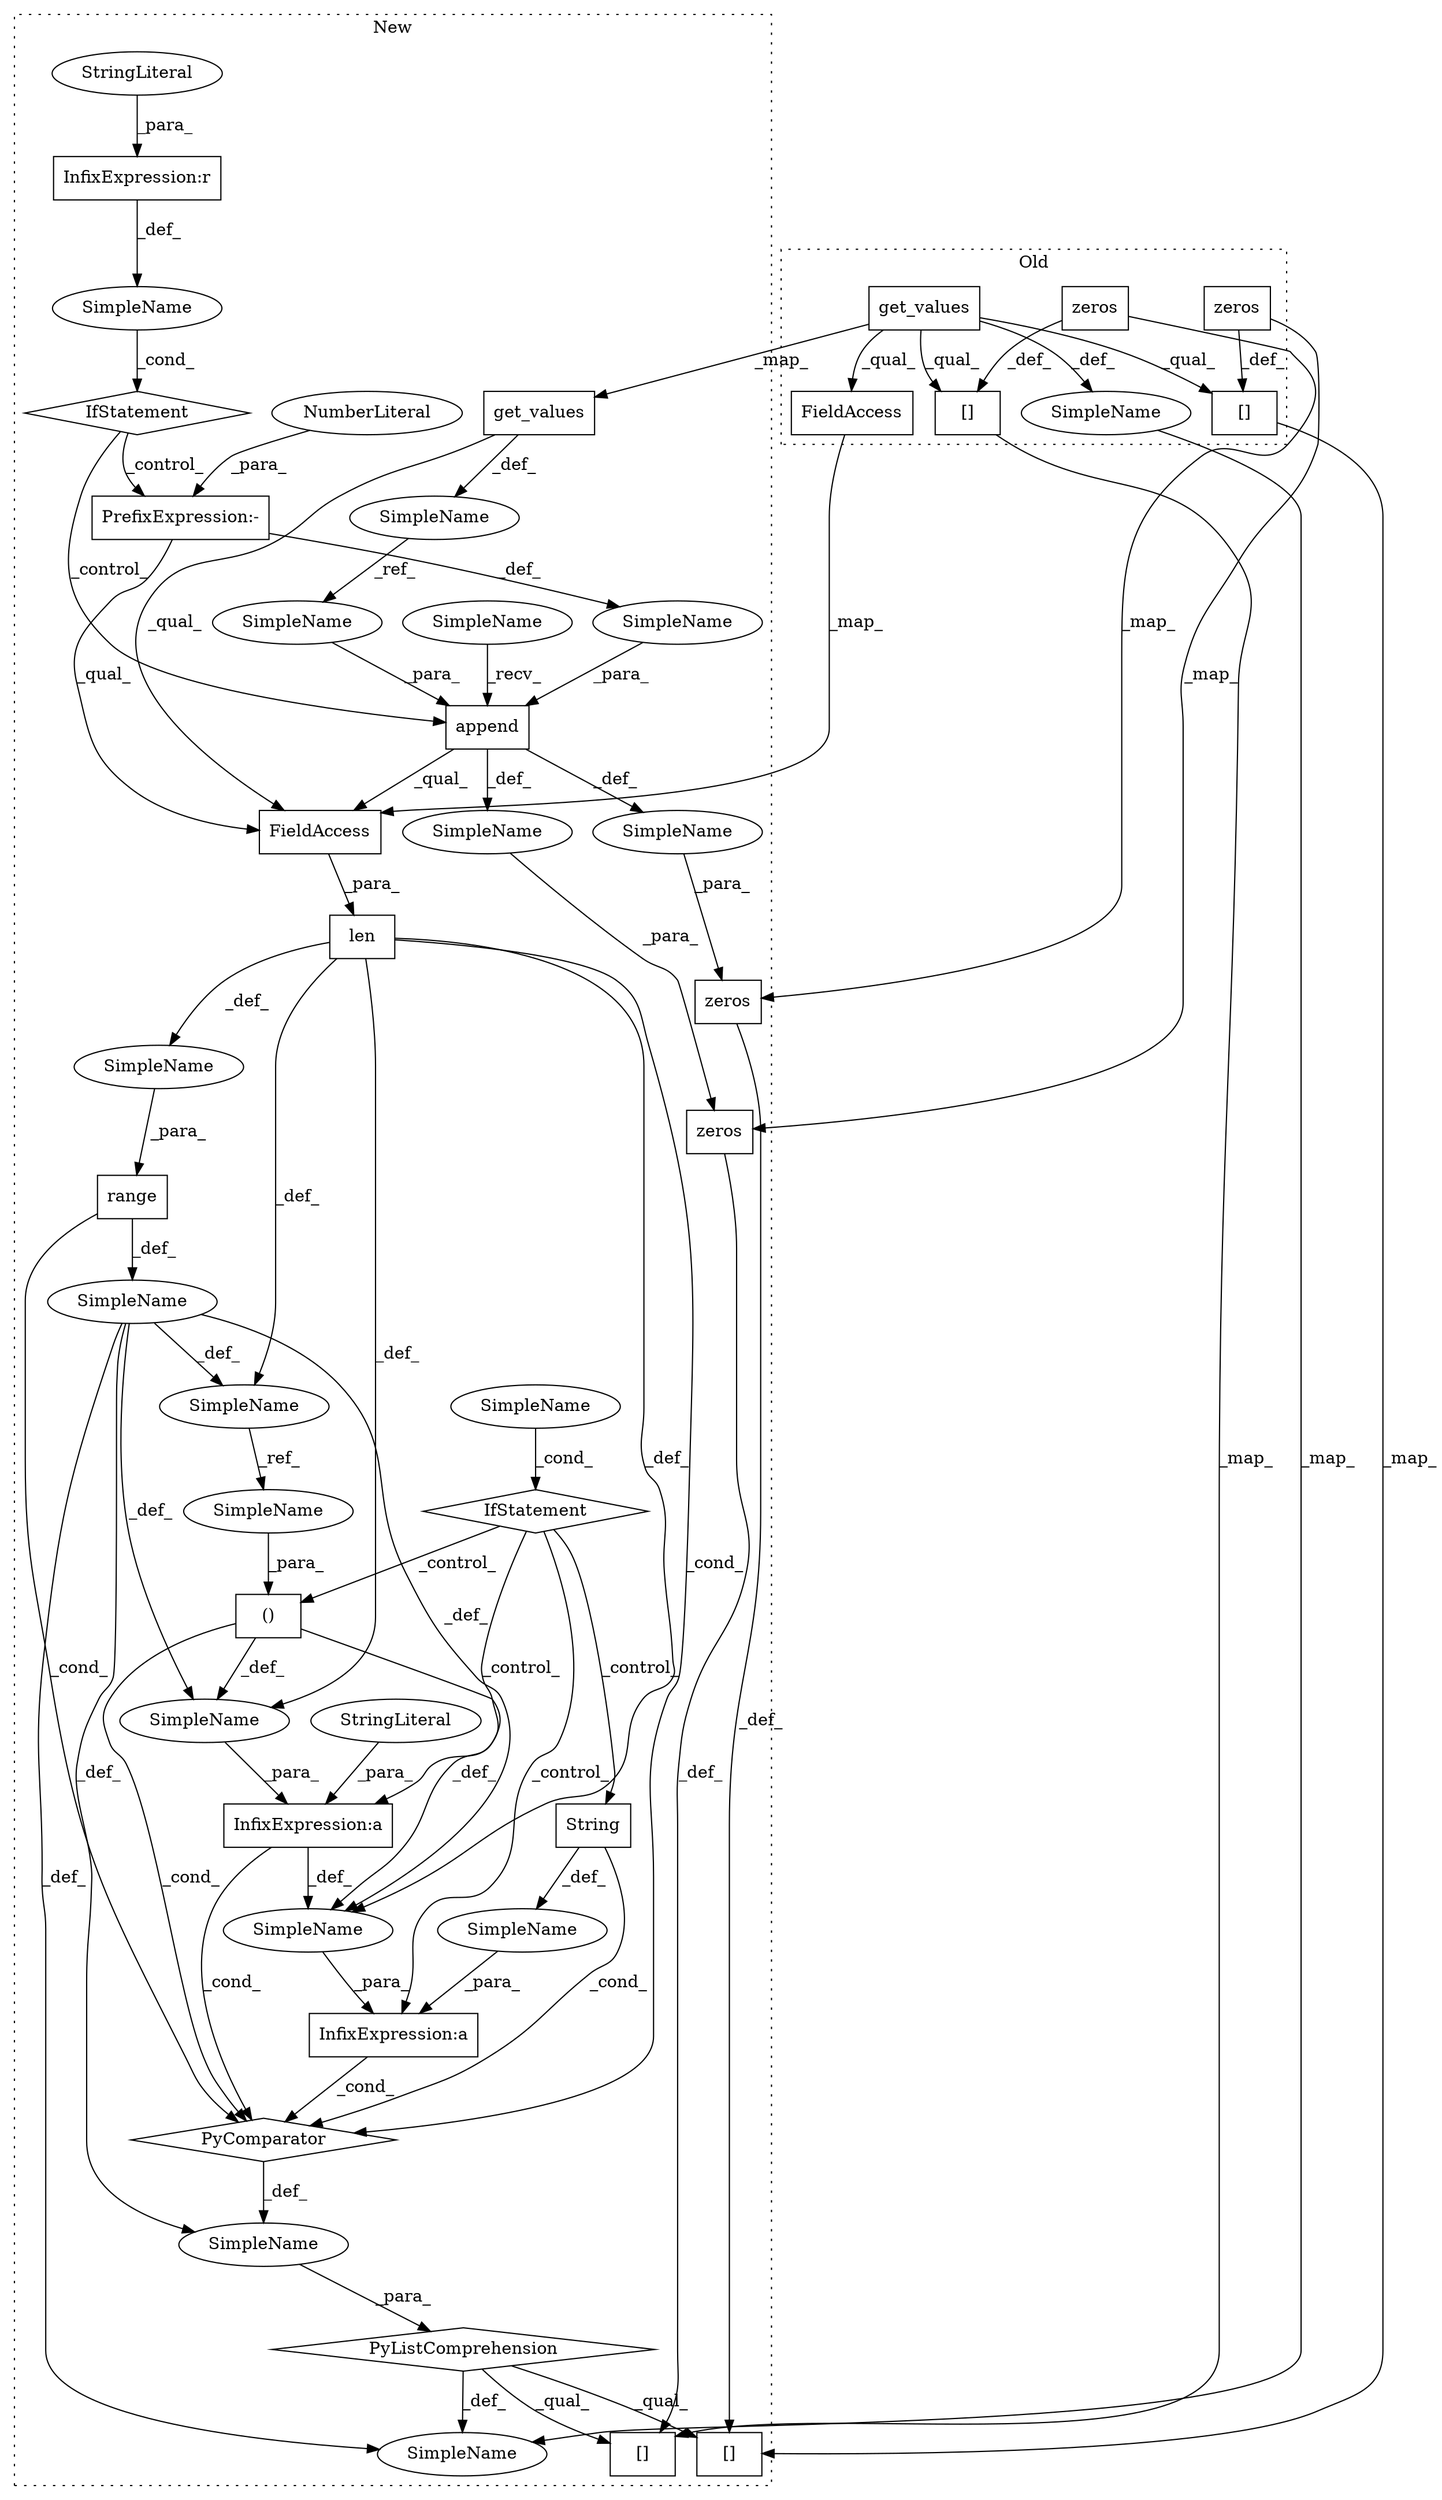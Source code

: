 digraph G {
subgraph cluster0 {
1 [label="get_values" a="32" s="3853" l="12" shape="box"];
3 [label="[]" a="2" s="4115,4124" l="7,1" shape="box"];
7 [label="SimpleName" a="42" s="3872" l="2" shape="ellipse"];
9 [label="[]" a="2" s="4306,4315" l="7,1" shape="box"];
19 [label="zeros" a="32" s="4132,4153" l="6,1" shape="box"];
22 [label="zeros" a="32" s="4323,4344" l="6,1" shape="box"];
41 [label="FieldAccess" a="22" s="3927" l="43" shape="box"];
label = "Old";
style="dotted";
}
subgraph cluster1 {
2 [label="get_values" a="32" s="3804" l="12" shape="box"];
4 [label="[]" a="2" s="4489,4498" l="7,1" shape="box"];
5 [label="SimpleName" a="42" s="" l="" shape="ellipse"];
6 [label="SimpleName" a="42" s="4090" l="2" shape="ellipse"];
8 [label="[]" a="2" s="4690,4699" l="7,1" shape="box"];
10 [label="PrefixExpression:-" a="38" s="3994" l="1" shape="box"];
11 [label="NumberLiteral" a="34" s="3995" l="1" shape="ellipse"];
12 [label="()" a="106" s="4202" l="25" shape="box"];
13 [label="range" a="32" s="4295,4349" l="6,1" shape="box"];
14 [label="SimpleName" a="42" s="" l="" shape="ellipse"];
15 [label="PyListComprehension" a="109" s="4173" l="194" shape="diamond"];
16 [label="String" a="32" s="4174,4184" l="7,1" shape="box"];
17 [label="SimpleName" a="42" s="" l="" shape="ellipse"];
18 [label="zeros" a="32" s="4707,4738" l="6,1" shape="box"];
20 [label="SimpleName" a="42" s="" l="" shape="ellipse"];
21 [label="zeros" a="32" s="4506,4537" l="6,1" shape="box"];
23 [label="InfixExpression:a" a="27" s="4194" l="8" shape="box"];
24 [label="InfixExpression:r" a="27" s="3922" l="4" shape="box"];
25 [label="StringLiteral" a="45" s="3926" l="11" shape="ellipse"];
26 [label="InfixExpression:a" a="27" s="4185" l="3" shape="box"];
27 [label="SimpleName" a="42" s="" l="" shape="ellipse"];
28 [label="SimpleName" a="42" s="" l="" shape="ellipse"];
29 [label="SimpleName" a="42" s="" l="" shape="ellipse"];
30 [label="SimpleName" a="42" s="4291" l="1" shape="ellipse"];
31 [label="SimpleName" a="42" s="" l="" shape="ellipse"];
32 [label="SimpleName" a="42" s="" l="" shape="ellipse"];
33 [label="StringLiteral" a="45" s="4189" l="5" shape="ellipse"];
34 [label="PyComparator" a="113" s="4288" l="71" shape="diamond"];
35 [label="SimpleName" a="42" s="" l="" shape="ellipse"];
36 [label="append" a="32" s="3970,3996" l="7,1" shape="box"];
37 [label="SimpleName" a="42" s="3780" l="16" shape="ellipse"];
38 [label="len" a="32" s="4301,4348" l="4,1" shape="box"];
39 [label="IfStatement" a="25" s="4288" l="71" shape="diamond"];
40 [label="FieldAccess" a="22" s="4305" l="43" shape="box"];
42 [label="IfStatement" a="25" s="3904,3937" l="4,2" shape="diamond"];
43 [label="SimpleName" a="42" s="4226" l="1" shape="ellipse"];
44 [label="SimpleName" a="42" s="4354" l="5" shape="ellipse"];
45 [label="SimpleName" a="42" s="3964" l="5" shape="ellipse"];
46 [label="SimpleName" a="42" s="3977" l="16" shape="ellipse"];
label = "New";
style="dotted";
}
1 -> 2 [label="_map_"];
1 -> 9 [label="_qual_"];
1 -> 41 [label="_qual_"];
1 -> 3 [label="_qual_"];
1 -> 7 [label="_def_"];
2 -> 37 [label="_def_"];
2 -> 40 [label="_qual_"];
3 -> 4 [label="_map_"];
5 -> 6 [label="_def_"];
5 -> 30 [label="_def_"];
5 -> 31 [label="_def_"];
5 -> 14 [label="_def_"];
5 -> 29 [label="_def_"];
7 -> 6 [label="_map_"];
9 -> 8 [label="_map_"];
10 -> 35 [label="_def_"];
10 -> 40 [label="_qual_"];
11 -> 10 [label="_para_"];
12 -> 34 [label="_cond_"];
12 -> 31 [label="_def_"];
12 -> 29 [label="_def_"];
13 -> 34 [label="_cond_"];
13 -> 5 [label="_def_"];
14 -> 15 [label="_para_"];
15 -> 6 [label="_def_"];
15 -> 4 [label="_qual_"];
15 -> 8 [label="_qual_"];
16 -> 34 [label="_cond_"];
16 -> 32 [label="_def_"];
17 -> 18 [label="_para_"];
18 -> 8 [label="_def_"];
19 -> 18 [label="_map_"];
19 -> 3 [label="_def_"];
20 -> 21 [label="_para_"];
21 -> 4 [label="_def_"];
22 -> 9 [label="_def_"];
22 -> 21 [label="_map_"];
23 -> 34 [label="_cond_"];
23 -> 31 [label="_def_"];
24 -> 28 [label="_def_"];
25 -> 24 [label="_para_"];
26 -> 34 [label="_cond_"];
27 -> 13 [label="_para_"];
28 -> 42 [label="_cond_"];
29 -> 23 [label="_para_"];
30 -> 43 [label="_ref_"];
31 -> 26 [label="_para_"];
32 -> 26 [label="_para_"];
33 -> 23 [label="_para_"];
34 -> 14 [label="_def_"];
35 -> 36 [label="_para_"];
36 -> 20 [label="_def_"];
36 -> 17 [label="_def_"];
36 -> 40 [label="_qual_"];
37 -> 46 [label="_ref_"];
38 -> 31 [label="_def_"];
38 -> 27 [label="_def_"];
38 -> 29 [label="_def_"];
38 -> 34 [label="_cond_"];
38 -> 30 [label="_def_"];
39 -> 23 [label="_control_"];
39 -> 26 [label="_control_"];
39 -> 12 [label="_control_"];
39 -> 16 [label="_control_"];
40 -> 38 [label="_para_"];
41 -> 40 [label="_map_"];
42 -> 10 [label="_control_"];
42 -> 36 [label="_control_"];
43 -> 12 [label="_para_"];
44 -> 39 [label="_cond_"];
45 -> 36 [label="_recv_"];
46 -> 36 [label="_para_"];
}